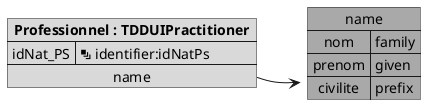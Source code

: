 @startuml

map "name" as name #DarkGray {
    nom => family
    prenom => given
    civilite => prefix
}

map "**Professionnel : TDDUIPractitioner**" as Professionnel #d9d9d9 {
    idNat_PS => <&layers> identifier:idNatPs
    name *-> name
}


@enduml